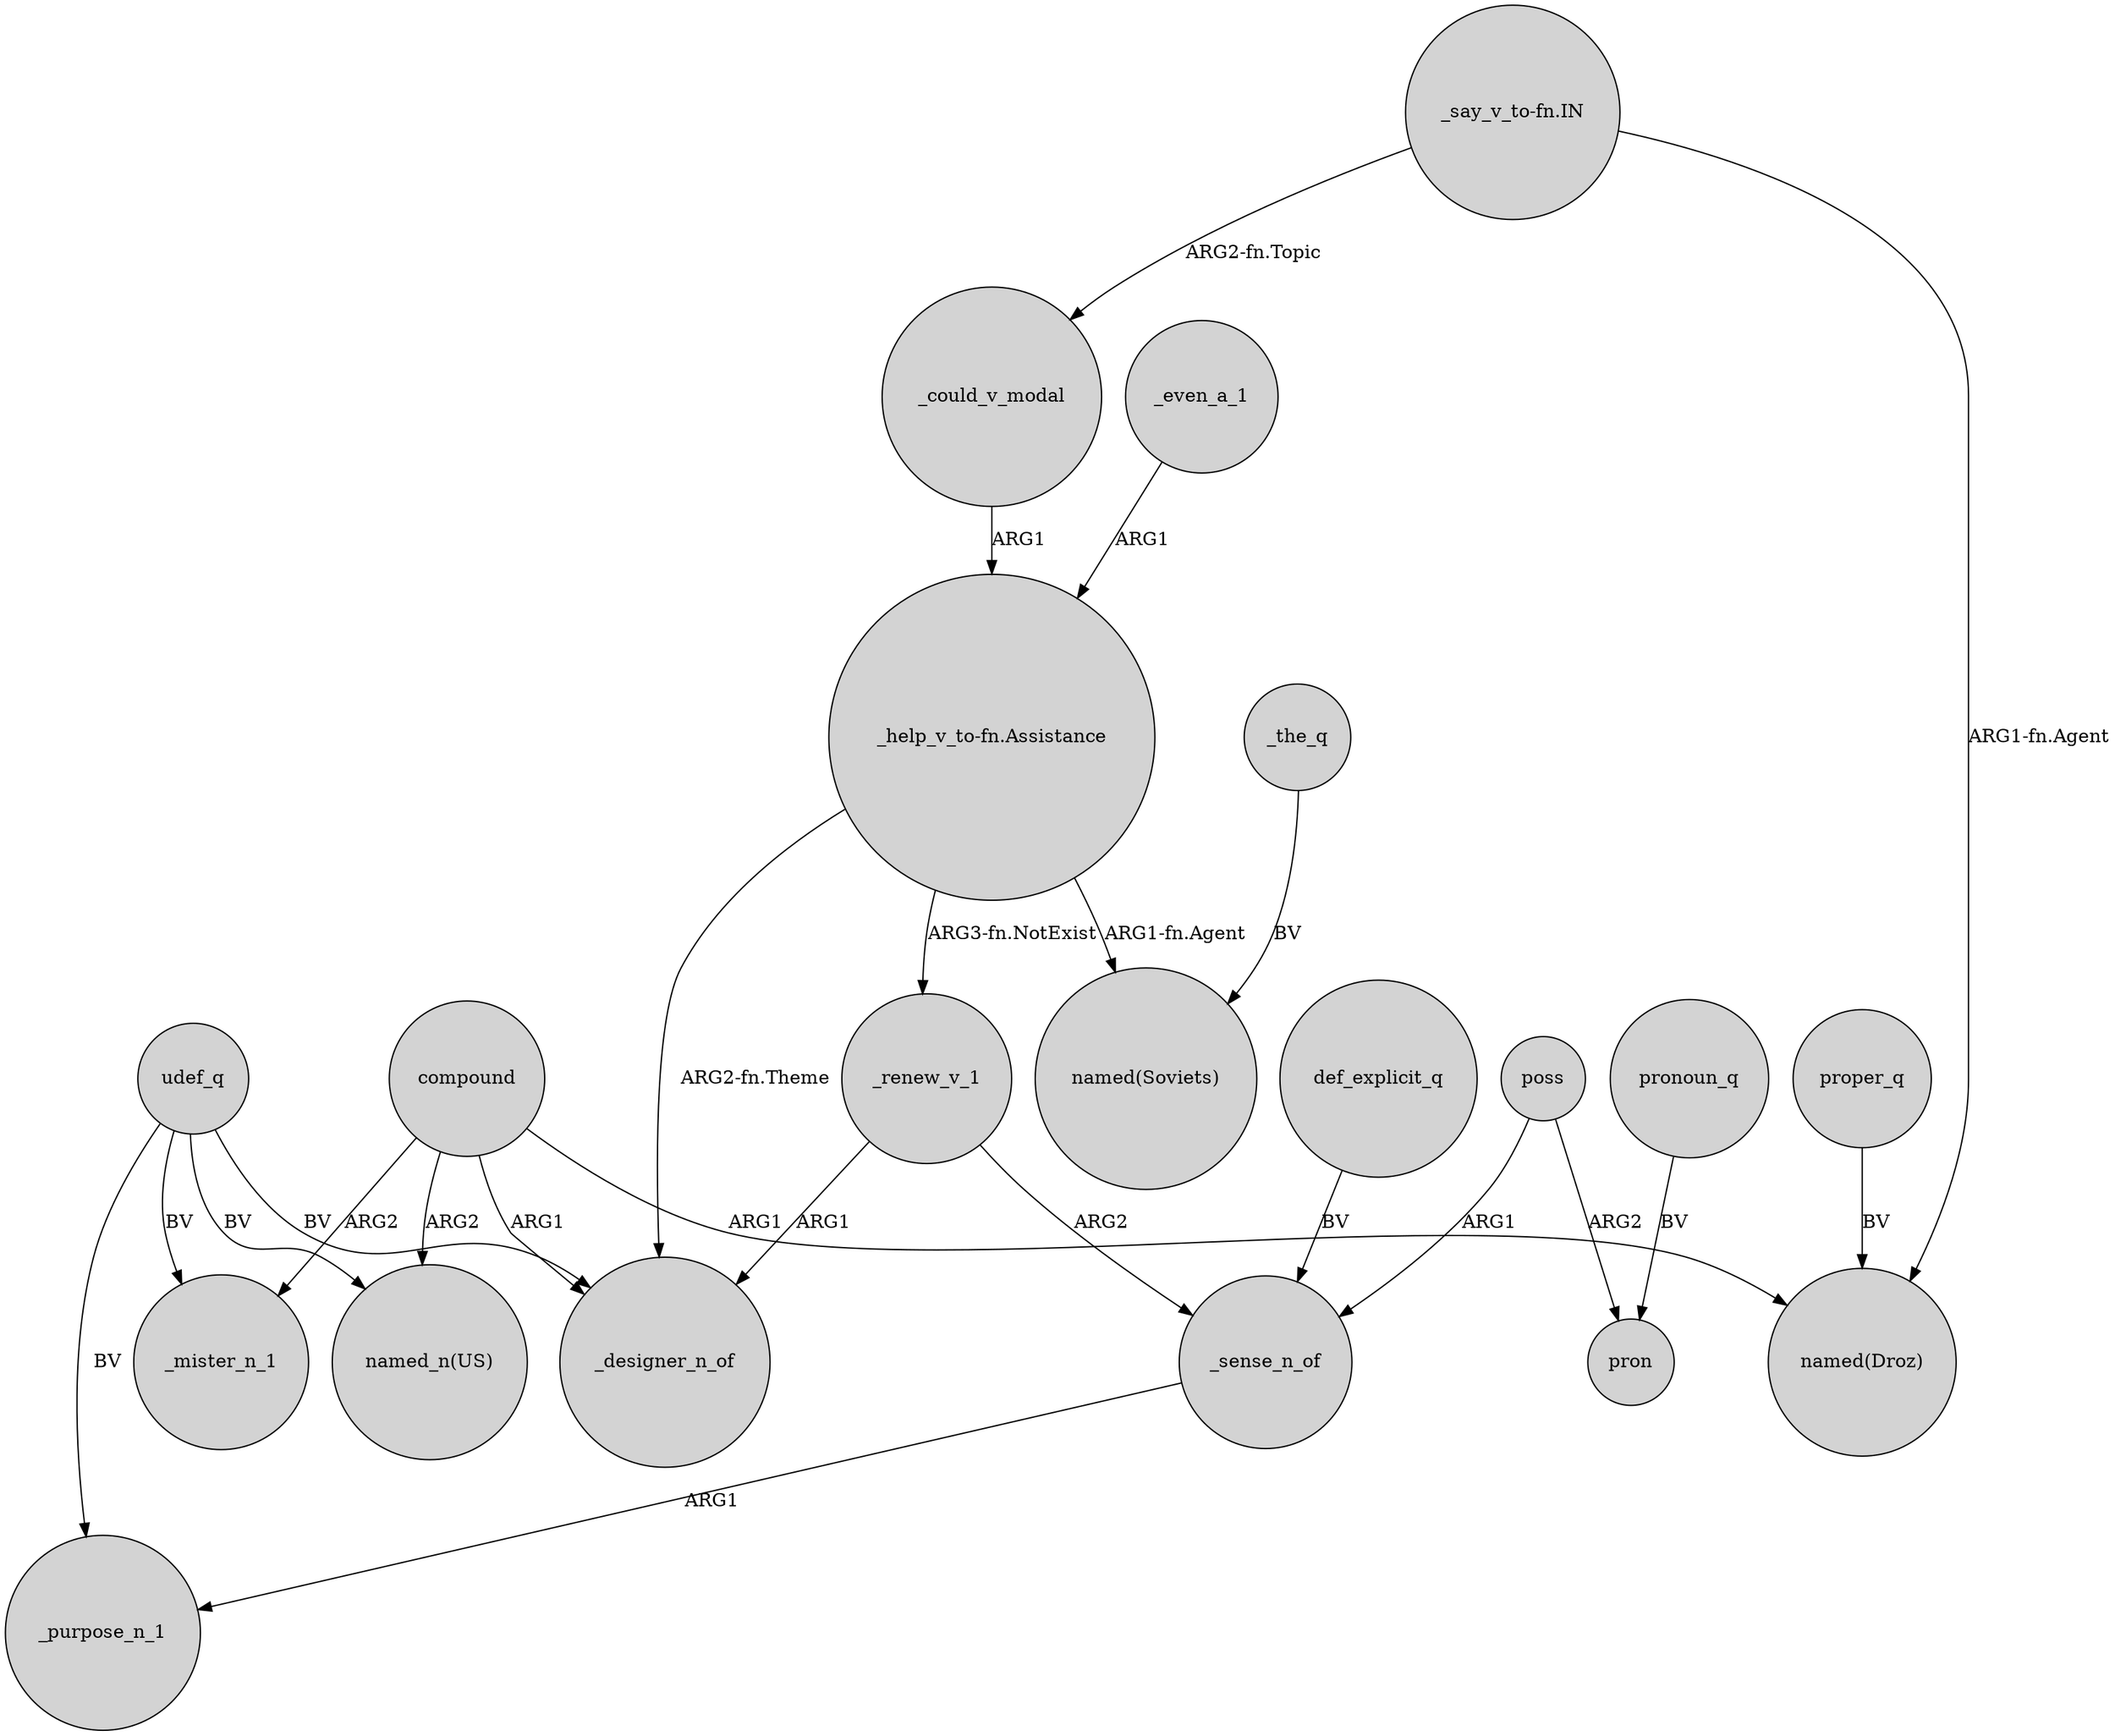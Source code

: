 digraph {
	node [shape=circle style=filled]
	udef_q -> "named_n(US)" [label=BV]
	poss -> pron [label=ARG2]
	"_help_v_to-fn.Assistance" -> "named(Soviets)" [label="ARG1-fn.Agent"]
	compound -> _mister_n_1 [label=ARG2]
	_could_v_modal -> "_help_v_to-fn.Assistance" [label=ARG1]
	udef_q -> _mister_n_1 [label=BV]
	udef_q -> _purpose_n_1 [label=BV]
	_renew_v_1 -> _designer_n_of [label=ARG1]
	compound -> "named_n(US)" [label=ARG2]
	_the_q -> "named(Soviets)" [label=BV]
	proper_q -> "named(Droz)" [label=BV]
	pronoun_q -> pron [label=BV]
	udef_q -> _designer_n_of [label=BV]
	poss -> _sense_n_of [label=ARG1]
	"_help_v_to-fn.Assistance" -> _designer_n_of [label="ARG2-fn.Theme"]
	compound -> "named(Droz)" [label=ARG1]
	"_say_v_to-fn.IN" -> "named(Droz)" [label="ARG1-fn.Agent"]
	"_help_v_to-fn.Assistance" -> _renew_v_1 [label="ARG3-fn.NotExist"]
	def_explicit_q -> _sense_n_of [label=BV]
	_even_a_1 -> "_help_v_to-fn.Assistance" [label=ARG1]
	"_say_v_to-fn.IN" -> _could_v_modal [label="ARG2-fn.Topic"]
	_renew_v_1 -> _sense_n_of [label=ARG2]
	compound -> _designer_n_of [label=ARG1]
	_sense_n_of -> _purpose_n_1 [label=ARG1]
}
